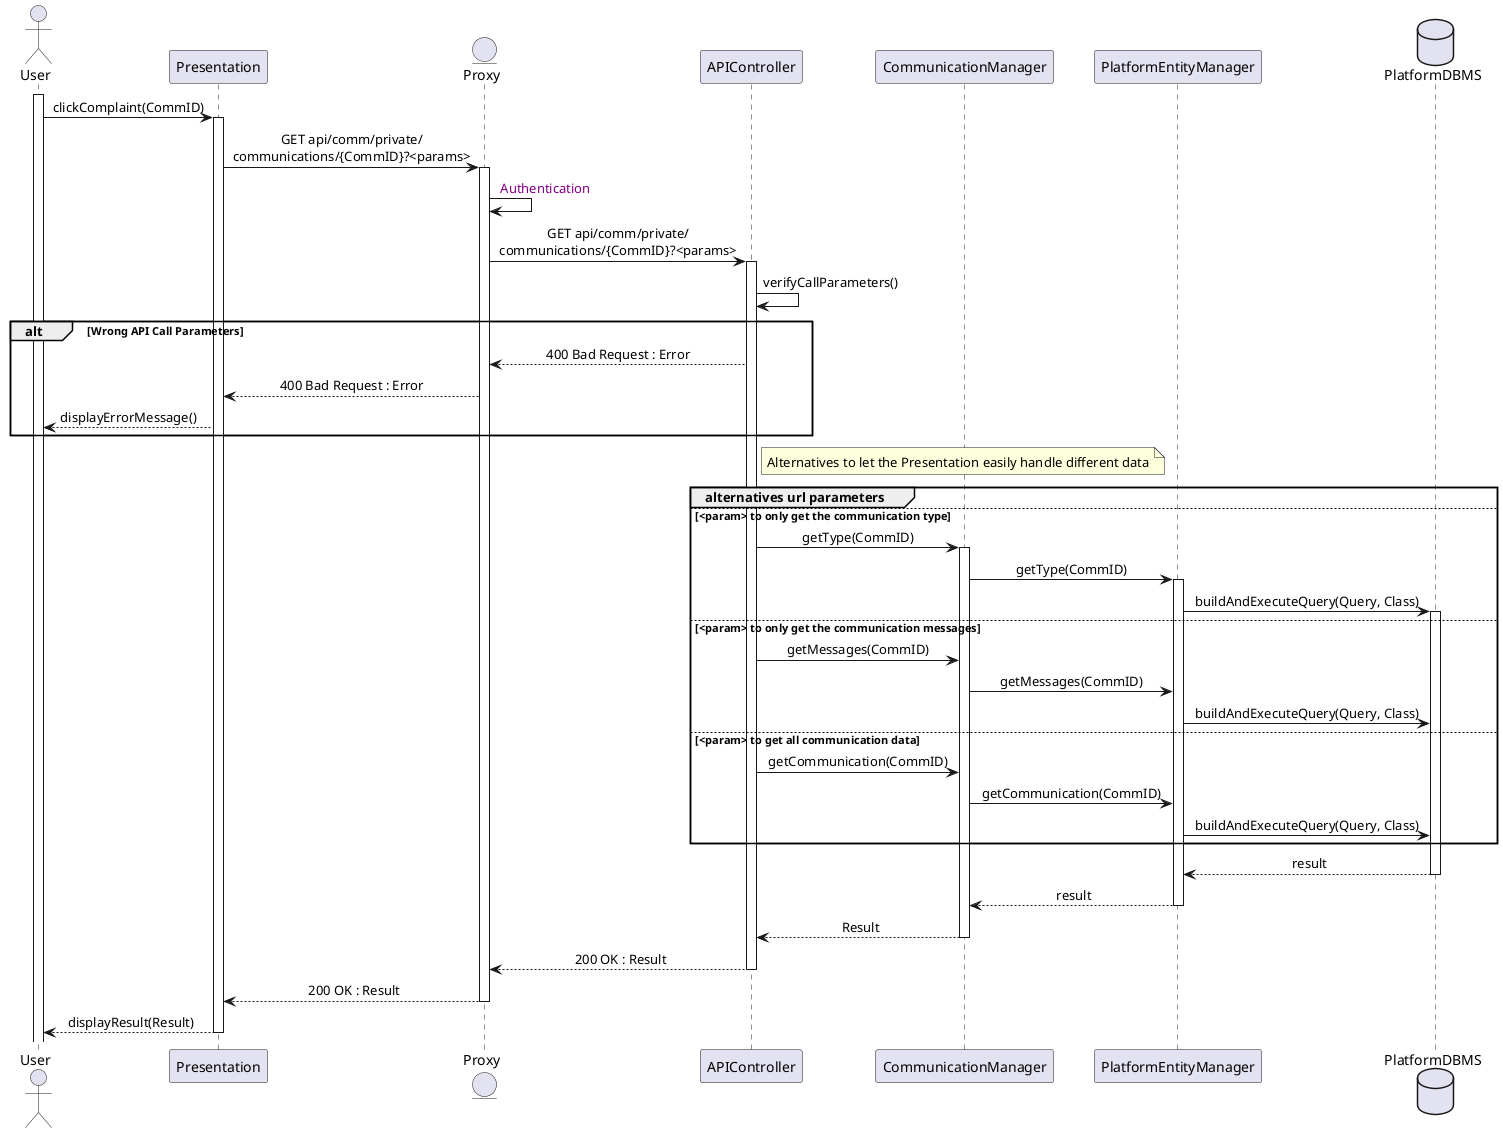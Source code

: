 @startuml UserOpensComplaint
skinparam sequenceMessageAlign center
actor       User
participant  Presentation
entity      Proxy
participant APIController
participant CommunicationManager
participant PlatformEntityManager
database    PlatformDBMS

activate User
User -> Presentation : clickComplaint(CommID)
activate Presentation
Presentation -> Proxy : GET api/comm/private/\ncommunications/{CommID}?<params>
activate Proxy
Proxy -> Proxy : <color:purple> Authentication
Proxy -> APIController : GET api/comm/private/\ncommunications/{CommID}?<params>
activate APIController
APIController -> APIController : verifyCallParameters()
alt Wrong API Call Parameters
APIController --> Proxy : 400 Bad Request : Error
Proxy --> Presentation : 400 Bad Request : Error
Presentation --> User : displayErrorMessage()
end
note right of APIController : Alternatives to let the Presentation easily handle different data 
group alternatives url parameters 
else <param> to only get the communication type
APIController -> CommunicationManager : getType(CommID)
activate CommunicationManager
CommunicationManager -> PlatformEntityManager : getType(CommID)
activate PlatformEntityManager
PlatformEntityManager -> PlatformDBMS : buildAndExecuteQuery(Query, Class)
activate PlatformDBMS
else <param> to only get the communication messages
APIController -> CommunicationManager : getMessages(CommID)
CommunicationManager -> PlatformEntityManager : getMessages(CommID)
PlatformEntityManager -> PlatformDBMS : buildAndExecuteQuery(Query, Class)
else <param> to get all communication data
APIController -> CommunicationManager : getCommunication(CommID)
CommunicationManager -> PlatformEntityManager : getCommunication(CommID)
PlatformEntityManager -> PlatformDBMS : buildAndExecuteQuery(Query, Class)
end
PlatformDBMS --> PlatformEntityManager : result
deactivate PlatformDBMS
PlatformEntityManager --> CommunicationManager : result
deactivate PlatformEntityManager
CommunicationManager --> APIController : Result
deactivate CommunicationManager
APIController --> Proxy : 200 OK : Result
deactivate APIController
Proxy --> Presentation : 200 OK : Result
deactivate Proxy
Presentation --> User : displayResult(Result)
deactivate Presentation



